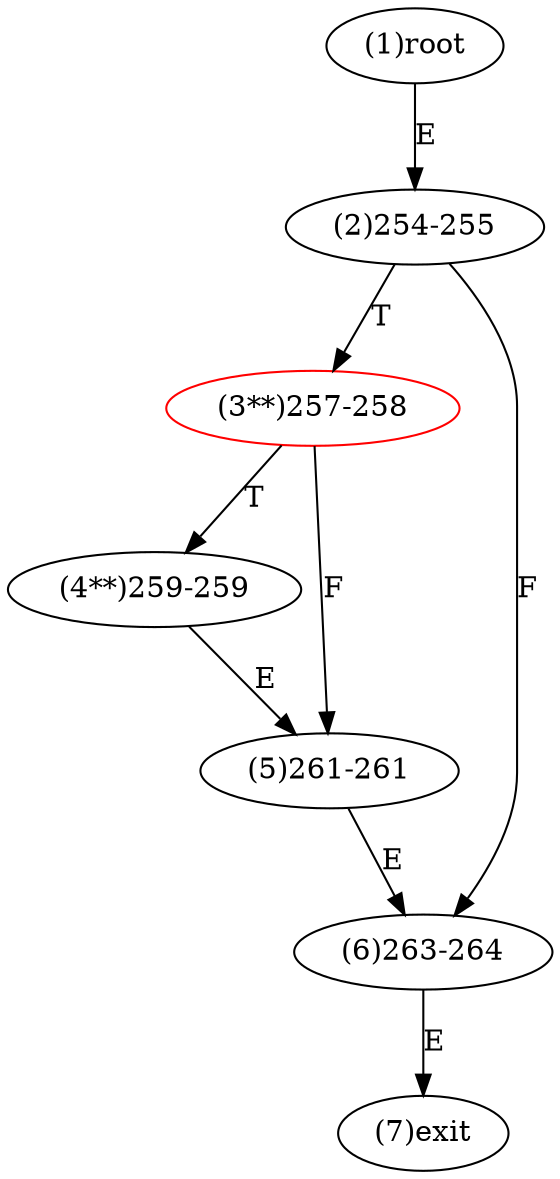 digraph "" { 
1[ label="(1)root"];
2[ label="(2)254-255"];
3[ label="(3**)257-258",color=red];
4[ label="(4**)259-259"];
5[ label="(5)261-261"];
6[ label="(6)263-264"];
7[ label="(7)exit"];
1->2[ label="E"];
2->6[ label="F"];
2->3[ label="T"];
3->5[ label="F"];
3->4[ label="T"];
4->5[ label="E"];
5->6[ label="E"];
6->7[ label="E"];
}